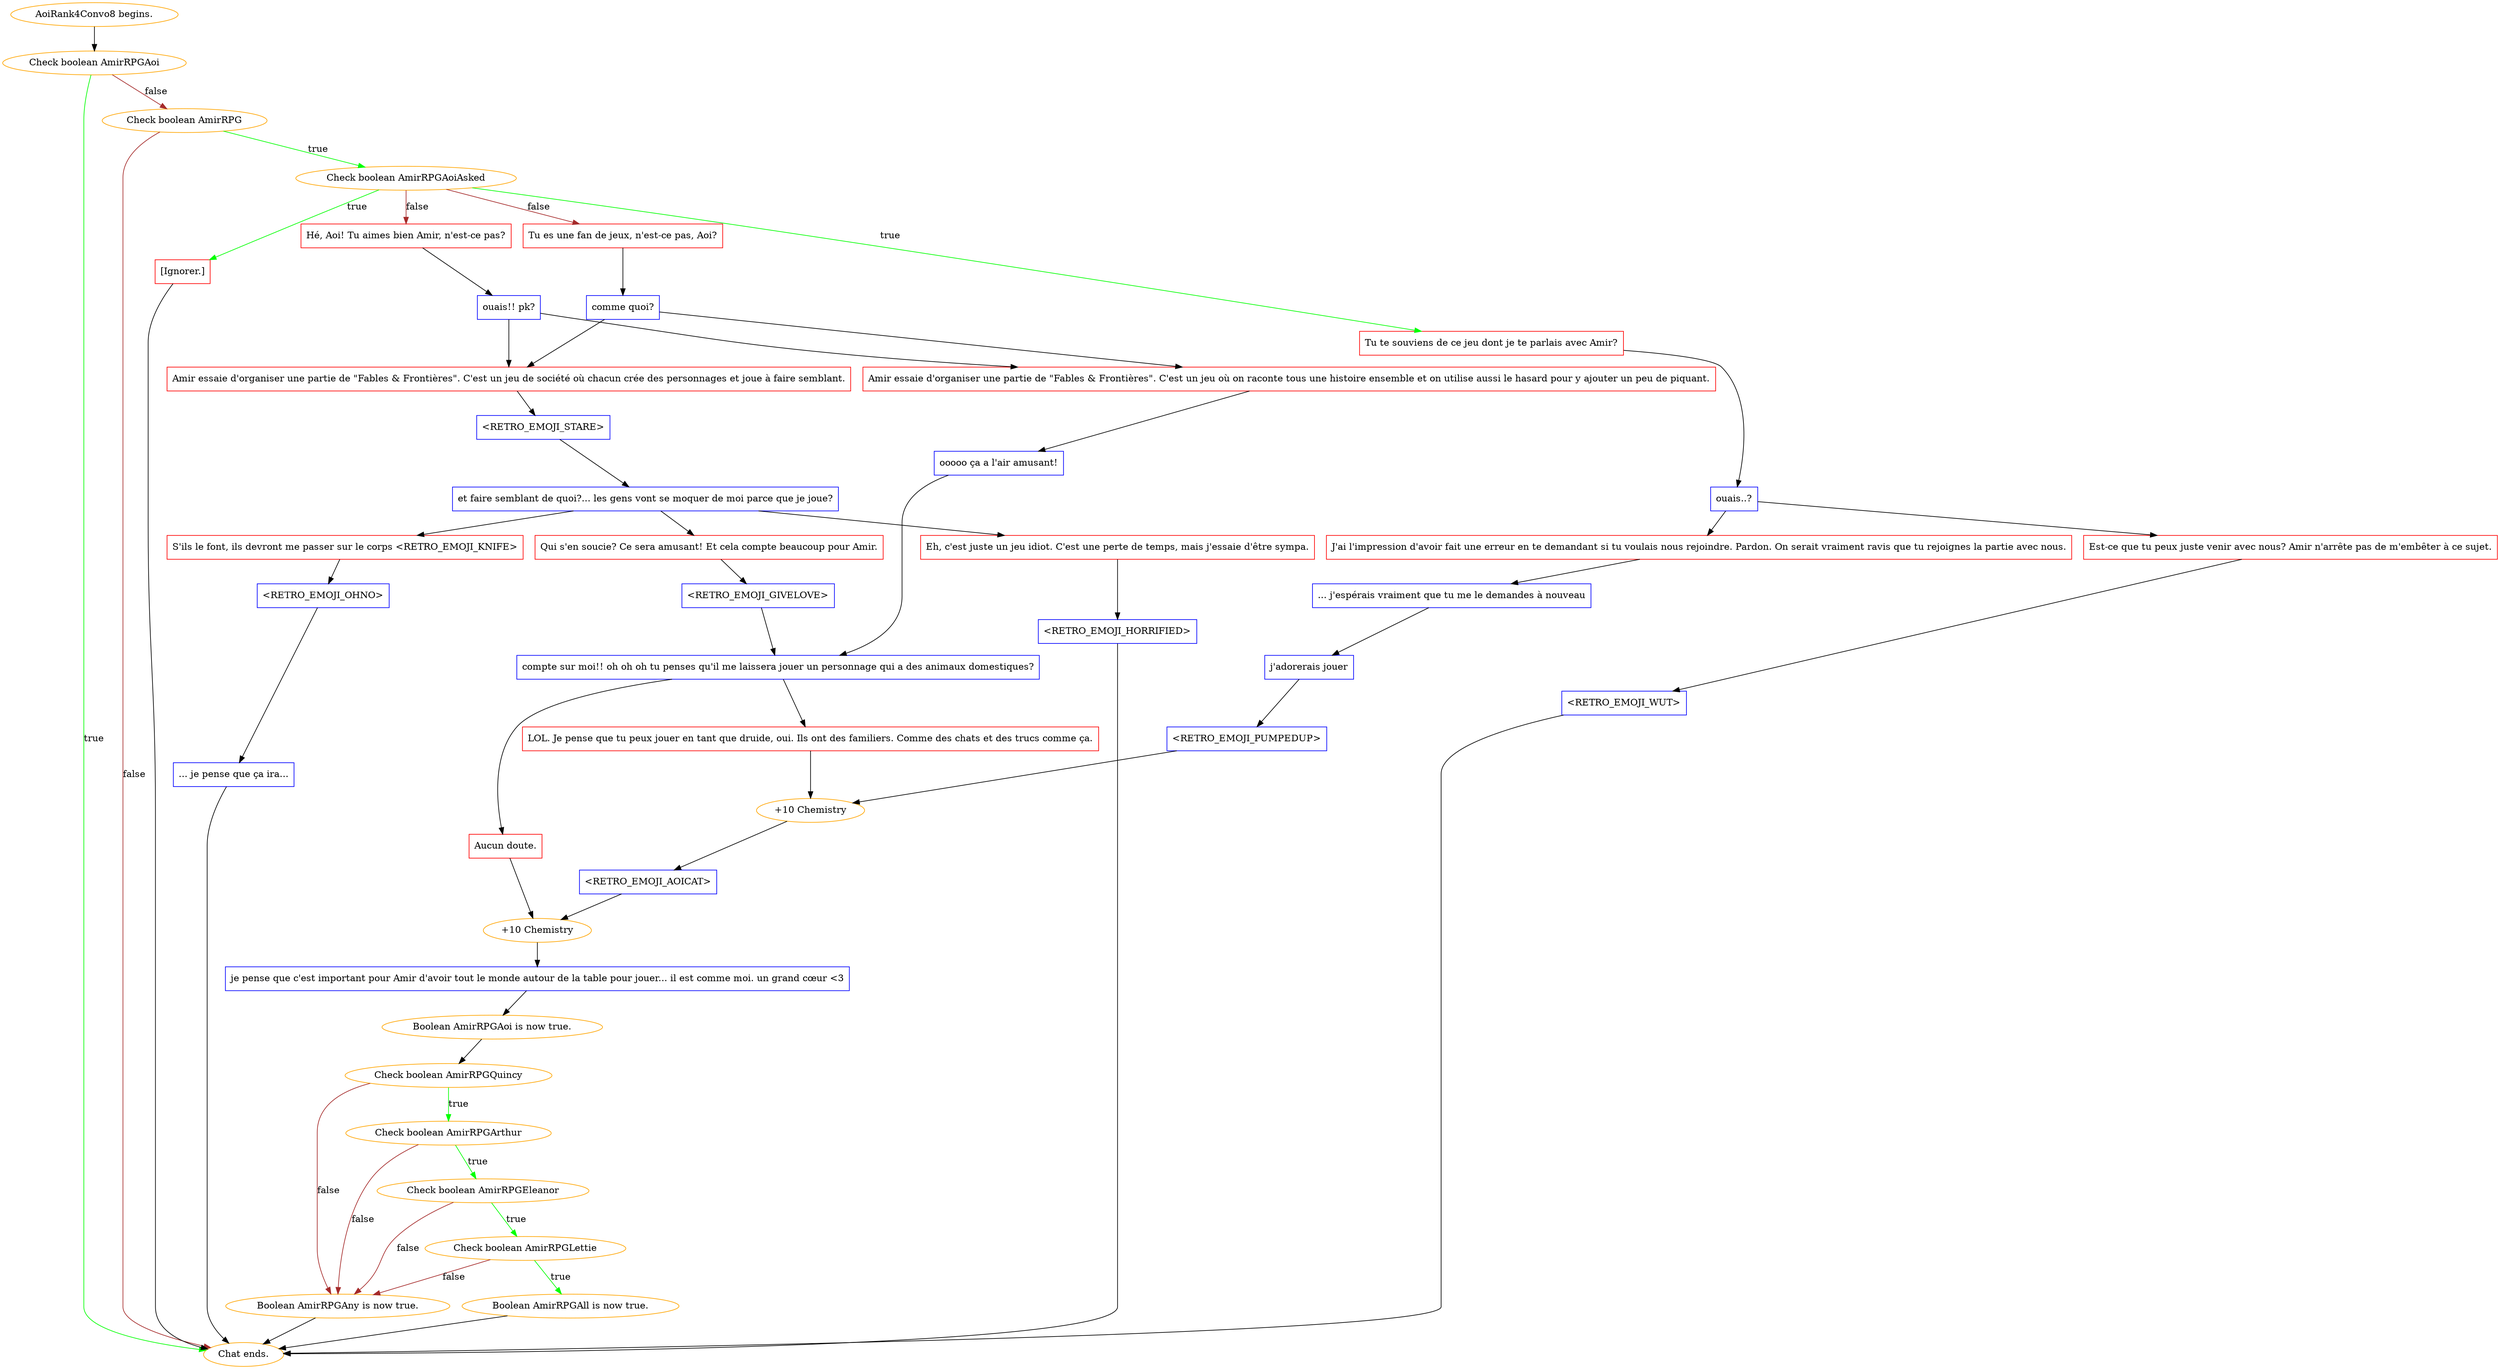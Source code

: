 digraph {
	"AoiRank4Convo8 begins." [color=orange];
		"AoiRank4Convo8 begins." -> j898937519;
	j898937519 [label="Check boolean AmirRPGAoi",color=orange];
		j898937519 -> "Chat ends." [label=true,color=green];
		j898937519 -> j3050584205 [label=false,color=brown];
	"Chat ends." [color=orange];
	j3050584205 [label="Check boolean AmirRPG",color=orange];
		j3050584205 -> j3798034211 [label=true,color=green];
		j3050584205 -> "Chat ends." [label=false,color=brown];
	j3798034211 [label="Check boolean AmirRPGAoiAsked",color=orange];
		j3798034211 -> j3162417563 [label=true,color=green];
		j3798034211 -> j4177999804 [label=true,color=green];
		j3798034211 -> j3756352047 [label=false,color=brown];
		j3798034211 -> j4236737702 [label=false,color=brown];
	j3162417563 [label="Tu te souviens de ce jeu dont je te parlais avec Amir?",shape=box,color=red];
		j3162417563 -> j41921077;
	j4177999804 [label="[Ignorer.]",shape=box,color=red];
		j4177999804 -> "Chat ends.";
	j3756352047 [label="Hé, Aoi! Tu aimes bien Amir, n'est-ce pas?",shape=box,color=red];
		j3756352047 -> j3709620664;
	j4236737702 [label="Tu es une fan de jeux, n'est-ce pas, Aoi?",shape=box,color=red];
		j4236737702 -> j3845606044;
	j41921077 [label="ouais..?",shape=box,color=blue];
		j41921077 -> j844959725;
		j41921077 -> j1347272381;
	j3709620664 [label="ouais!! pk?",shape=box,color=blue];
		j3709620664 -> j4279195697;
		j3709620664 -> j232459270;
	j3845606044 [label="comme quoi?",shape=box,color=blue];
		j3845606044 -> j4279195697;
		j3845606044 -> j232459270;
	j844959725 [label="J'ai l'impression d'avoir fait une erreur en te demandant si tu voulais nous rejoindre. Pardon. On serait vraiment ravis que tu rejoignes la partie avec nous.",shape=box,color=red];
		j844959725 -> j2028195410;
	j1347272381 [label="Est-ce que tu peux juste venir avec nous? Amir n'arrête pas de m'embêter à ce sujet.",shape=box,color=red];
		j1347272381 -> j3957335874;
	j4279195697 [label="Amir essaie d'organiser une partie de \"Fables & Frontières\". C'est un jeu de société où chacun crée des personnages et joue à faire semblant.",shape=box,color=red];
		j4279195697 -> j2512516244;
	j232459270 [label="Amir essaie d'organiser une partie de \"Fables & Frontières\". C'est un jeu où on raconte tous une histoire ensemble et on utilise aussi le hasard pour y ajouter un peu de piquant.",shape=box,color=red];
		j232459270 -> j3076964005;
	j2028195410 [label="... j'espérais vraiment que tu me le demandes à nouveau",shape=box,color=blue];
		j2028195410 -> j3749899782;
	j3957335874 [label="<RETRO_EMOJI_WUT>",shape=box,color=blue];
		j3957335874 -> "Chat ends.";
	j2512516244 [label="<RETRO_EMOJI_STARE>",shape=box,color=blue];
		j2512516244 -> j1723154839;
	j3076964005 [label="ooooo ça a l'air amusant!",shape=box,color=blue];
		j3076964005 -> j1217821298;
	j3749899782 [label="j'adorerais jouer",shape=box,color=blue];
		j3749899782 -> j636243242;
	j1723154839 [label="et faire semblant de quoi?... les gens vont se moquer de moi parce que je joue?",shape=box,color=blue];
		j1723154839 -> j4233539649;
		j1723154839 -> j4003352980;
		j1723154839 -> j3901734568;
	j1217821298 [label="compte sur moi!! oh oh oh tu penses qu'il me laissera jouer un personnage qui a des animaux domestiques?",shape=box,color=blue];
		j1217821298 -> j2494738416;
		j1217821298 -> j4290290152;
	j636243242 [label="<RETRO_EMOJI_PUMPEDUP>",shape=box,color=blue];
		j636243242 -> j147820521;
	j4233539649 [label="Eh, c'est juste un jeu idiot. C'est une perte de temps, mais j'essaie d'être sympa.",shape=box,color=red];
		j4233539649 -> j1160114699;
	j4003352980 [label="S'ils le font, ils devront me passer sur le corps <RETRO_EMOJI_KNIFE>",shape=box,color=red];
		j4003352980 -> j3831472629;
	j3901734568 [label="Qui s'en soucie? Ce sera amusant! Et cela compte beaucoup pour Amir.",shape=box,color=red];
		j3901734568 -> j4121887608;
	j2494738416 [label="LOL. Je pense que tu peux jouer en tant que druide, oui. Ils ont des familiers. Comme des chats et des trucs comme ça.",shape=box,color=red];
		j2494738416 -> j147820521;
	j4290290152 [label="Aucun doute.",shape=box,color=red];
		j4290290152 -> j4170539055;
	j147820521 [label="+10 Chemistry",color=orange];
		j147820521 -> j1562718000;
	j1160114699 [label="<RETRO_EMOJI_HORRIFIED>",shape=box,color=blue];
		j1160114699 -> "Chat ends.";
	j3831472629 [label="<RETRO_EMOJI_OHNO>",shape=box,color=blue];
		j3831472629 -> j3196741201;
	j4121887608 [label="<RETRO_EMOJI_GIVELOVE>",shape=box,color=blue];
		j4121887608 -> j1217821298;
	j4170539055 [label="+10 Chemistry",color=orange];
		j4170539055 -> j2504061503;
	j1562718000 [label="<RETRO_EMOJI_AOICAT>",shape=box,color=blue];
		j1562718000 -> j4170539055;
	j3196741201 [label="... je pense que ça ira...",shape=box,color=blue];
		j3196741201 -> "Chat ends.";
	j2504061503 [label="je pense que c'est important pour Amir d'avoir tout le monde autour de la table pour jouer... il est comme moi. un grand cœur <3",shape=box,color=blue];
		j2504061503 -> j2166522801;
	j2166522801 [label="Boolean AmirRPGAoi is now true.",color=orange];
		j2166522801 -> j1687186872;
	j1687186872 [label="Check boolean AmirRPGQuincy",color=orange];
		j1687186872 -> j2937353572 [label=true,color=green];
		j1687186872 -> j1992773596 [label=false,color=brown];
	j2937353572 [label="Check boolean AmirRPGArthur",color=orange];
		j2937353572 -> j1760217149 [label=true,color=green];
		j2937353572 -> j1992773596 [label=false,color=brown];
	j1992773596 [label="Boolean AmirRPGAny is now true.",color=orange];
		j1992773596 -> "Chat ends.";
	j1760217149 [label="Check boolean AmirRPGEleanor",color=orange];
		j1760217149 -> j2625085541 [label=true,color=green];
		j1760217149 -> j1992773596 [label=false,color=brown];
	j2625085541 [label="Check boolean AmirRPGLettie",color=orange];
		j2625085541 -> j2677000302 [label=true,color=green];
		j2625085541 -> j1992773596 [label=false,color=brown];
	j2677000302 [label="Boolean AmirRPGAll is now true.",color=orange];
		j2677000302 -> "Chat ends.";
}